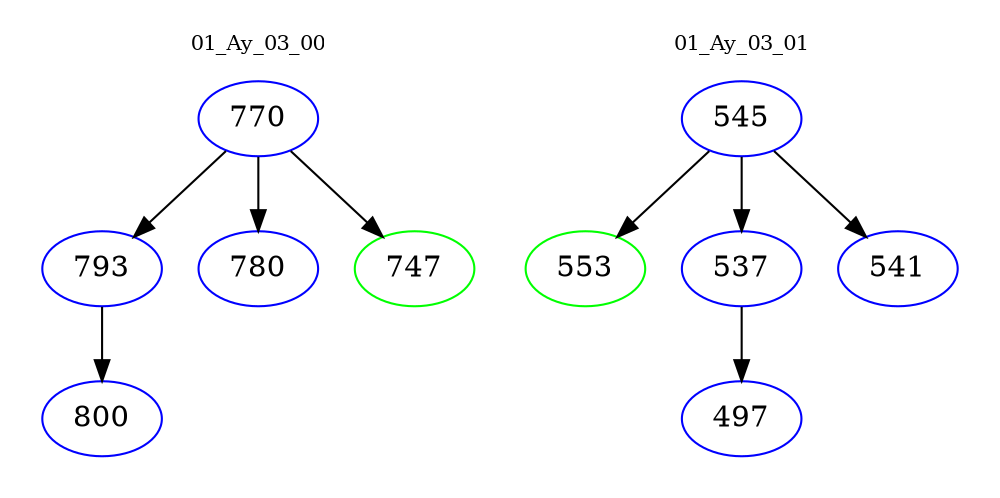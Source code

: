 digraph{
subgraph cluster_0 {
color = white
label = "01_Ay_03_00";
fontsize=10;
T0_770 [label="770", color="blue"]
T0_770 -> T0_793 [color="black"]
T0_793 [label="793", color="blue"]
T0_793 -> T0_800 [color="black"]
T0_800 [label="800", color="blue"]
T0_770 -> T0_780 [color="black"]
T0_780 [label="780", color="blue"]
T0_770 -> T0_747 [color="black"]
T0_747 [label="747", color="green"]
}
subgraph cluster_1 {
color = white
label = "01_Ay_03_01";
fontsize=10;
T1_545 [label="545", color="blue"]
T1_545 -> T1_553 [color="black"]
T1_553 [label="553", color="green"]
T1_545 -> T1_537 [color="black"]
T1_537 [label="537", color="blue"]
T1_537 -> T1_497 [color="black"]
T1_497 [label="497", color="blue"]
T1_545 -> T1_541 [color="black"]
T1_541 [label="541", color="blue"]
}
}
